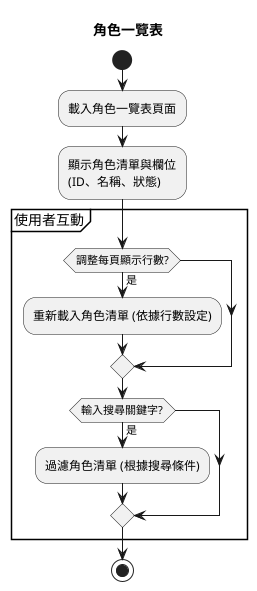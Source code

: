 @startuml asset_overview_activity
title 角色一覽表
start

:載入角色一覽表頁面;

:顯示角色清單與欄位
(ID、名稱、狀態);

partition "使用者互動" {
    if (調整每頁顯示行數?) then (是)
        :重新載入角色清單 (依據行數設定);
    endif

    if (輸入搜尋關鍵字?) then (是)
        :過濾角色清單 (根據搜尋條件);
    endif
}

stop

@enduml